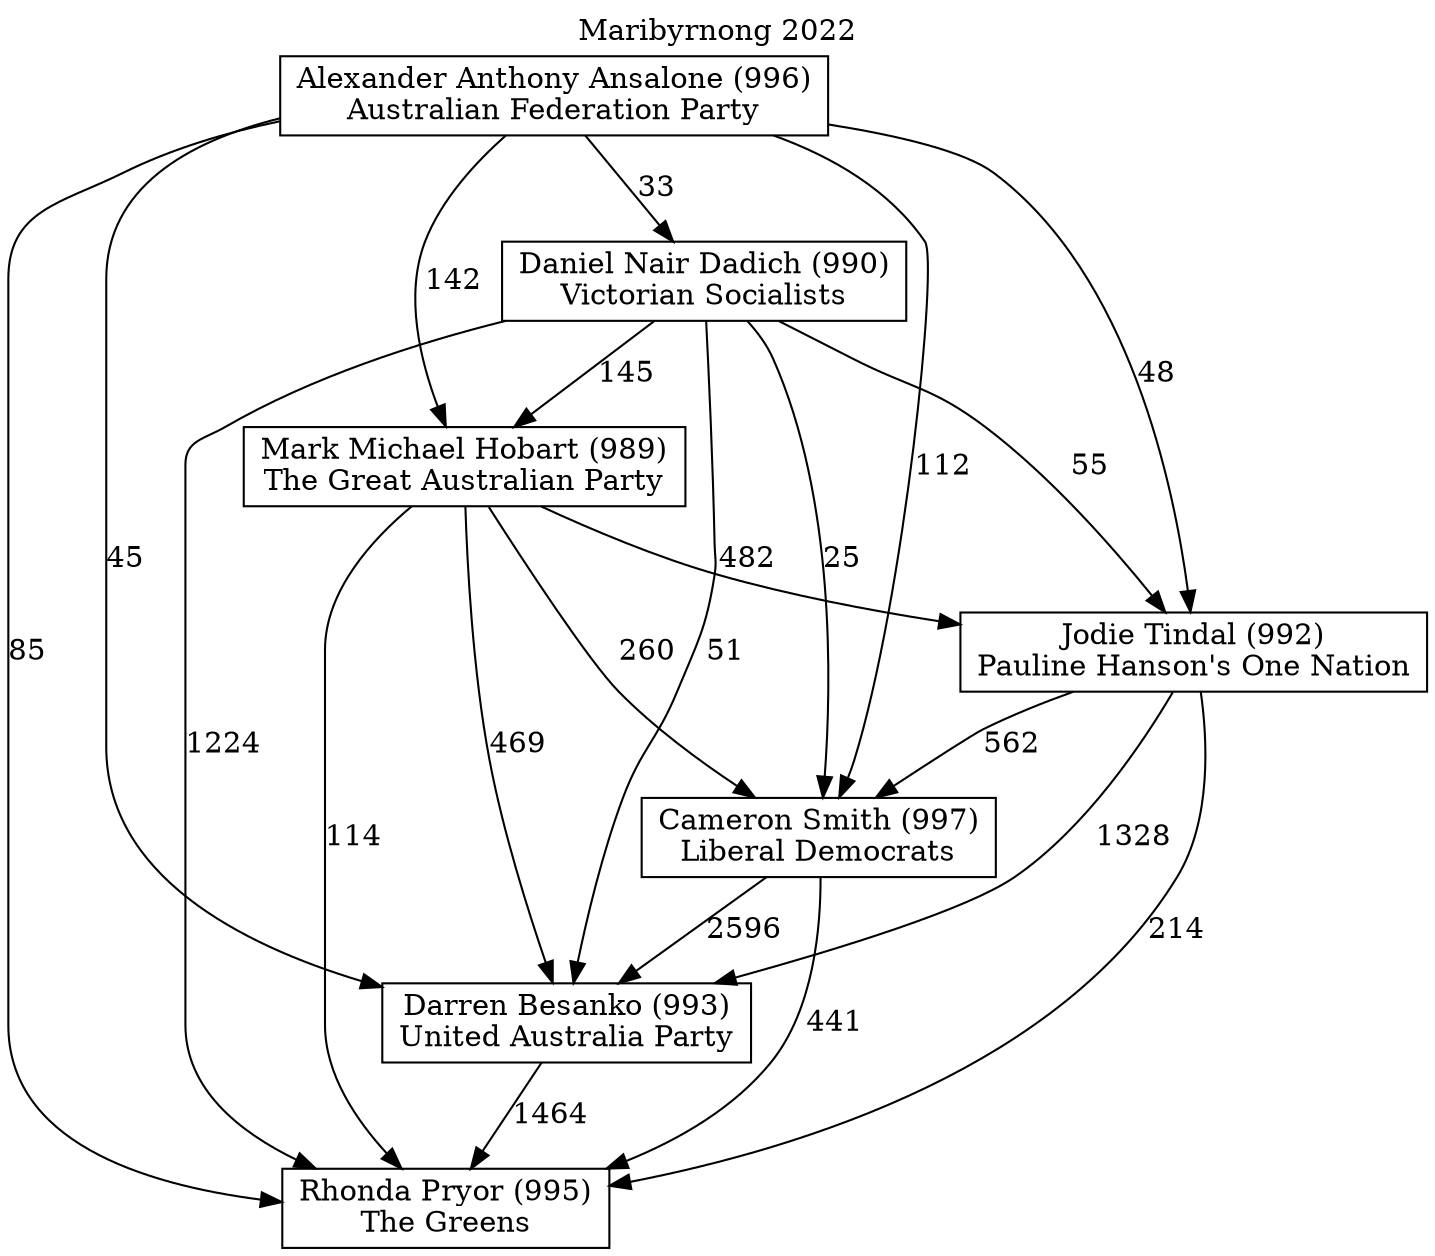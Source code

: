 // House preference flow
digraph "Rhonda Pryor (995)_Maribyrnong_2022" {
	graph [label="Maribyrnong 2022" labelloc=t mclimit=10]
	node [shape=box]
	"Rhonda Pryor (995)" [label="Rhonda Pryor (995)
The Greens"]
	"Darren Besanko (993)" [label="Darren Besanko (993)
United Australia Party"]
	"Cameron Smith (997)" [label="Cameron Smith (997)
Liberal Democrats"]
	"Jodie Tindal (992)" [label="Jodie Tindal (992)
Pauline Hanson's One Nation"]
	"Mark Michael Hobart (989)" [label="Mark Michael Hobart (989)
The Great Australian Party"]
	"Daniel Nair Dadich (990)" [label="Daniel Nair Dadich (990)
Victorian Socialists"]
	"Alexander Anthony Ansalone (996)" [label="Alexander Anthony Ansalone (996)
Australian Federation Party"]
	"Rhonda Pryor (995)" [label="Rhonda Pryor (995)
The Greens"]
	"Cameron Smith (997)" [label="Cameron Smith (997)
Liberal Democrats"]
	"Jodie Tindal (992)" [label="Jodie Tindal (992)
Pauline Hanson's One Nation"]
	"Mark Michael Hobart (989)" [label="Mark Michael Hobart (989)
The Great Australian Party"]
	"Daniel Nair Dadich (990)" [label="Daniel Nair Dadich (990)
Victorian Socialists"]
	"Alexander Anthony Ansalone (996)" [label="Alexander Anthony Ansalone (996)
Australian Federation Party"]
	"Rhonda Pryor (995)" [label="Rhonda Pryor (995)
The Greens"]
	"Jodie Tindal (992)" [label="Jodie Tindal (992)
Pauline Hanson's One Nation"]
	"Mark Michael Hobart (989)" [label="Mark Michael Hobart (989)
The Great Australian Party"]
	"Daniel Nair Dadich (990)" [label="Daniel Nair Dadich (990)
Victorian Socialists"]
	"Alexander Anthony Ansalone (996)" [label="Alexander Anthony Ansalone (996)
Australian Federation Party"]
	"Rhonda Pryor (995)" [label="Rhonda Pryor (995)
The Greens"]
	"Mark Michael Hobart (989)" [label="Mark Michael Hobart (989)
The Great Australian Party"]
	"Daniel Nair Dadich (990)" [label="Daniel Nair Dadich (990)
Victorian Socialists"]
	"Alexander Anthony Ansalone (996)" [label="Alexander Anthony Ansalone (996)
Australian Federation Party"]
	"Rhonda Pryor (995)" [label="Rhonda Pryor (995)
The Greens"]
	"Daniel Nair Dadich (990)" [label="Daniel Nair Dadich (990)
Victorian Socialists"]
	"Alexander Anthony Ansalone (996)" [label="Alexander Anthony Ansalone (996)
Australian Federation Party"]
	"Rhonda Pryor (995)" [label="Rhonda Pryor (995)
The Greens"]
	"Alexander Anthony Ansalone (996)" [label="Alexander Anthony Ansalone (996)
Australian Federation Party"]
	"Alexander Anthony Ansalone (996)" [label="Alexander Anthony Ansalone (996)
Australian Federation Party"]
	"Daniel Nair Dadich (990)" [label="Daniel Nair Dadich (990)
Victorian Socialists"]
	"Alexander Anthony Ansalone (996)" [label="Alexander Anthony Ansalone (996)
Australian Federation Party"]
	"Alexander Anthony Ansalone (996)" [label="Alexander Anthony Ansalone (996)
Australian Federation Party"]
	"Mark Michael Hobart (989)" [label="Mark Michael Hobart (989)
The Great Australian Party"]
	"Daniel Nair Dadich (990)" [label="Daniel Nair Dadich (990)
Victorian Socialists"]
	"Alexander Anthony Ansalone (996)" [label="Alexander Anthony Ansalone (996)
Australian Federation Party"]
	"Mark Michael Hobart (989)" [label="Mark Michael Hobart (989)
The Great Australian Party"]
	"Alexander Anthony Ansalone (996)" [label="Alexander Anthony Ansalone (996)
Australian Federation Party"]
	"Alexander Anthony Ansalone (996)" [label="Alexander Anthony Ansalone (996)
Australian Federation Party"]
	"Daniel Nair Dadich (990)" [label="Daniel Nair Dadich (990)
Victorian Socialists"]
	"Alexander Anthony Ansalone (996)" [label="Alexander Anthony Ansalone (996)
Australian Federation Party"]
	"Alexander Anthony Ansalone (996)" [label="Alexander Anthony Ansalone (996)
Australian Federation Party"]
	"Jodie Tindal (992)" [label="Jodie Tindal (992)
Pauline Hanson's One Nation"]
	"Mark Michael Hobart (989)" [label="Mark Michael Hobart (989)
The Great Australian Party"]
	"Daniel Nair Dadich (990)" [label="Daniel Nair Dadich (990)
Victorian Socialists"]
	"Alexander Anthony Ansalone (996)" [label="Alexander Anthony Ansalone (996)
Australian Federation Party"]
	"Jodie Tindal (992)" [label="Jodie Tindal (992)
Pauline Hanson's One Nation"]
	"Daniel Nair Dadich (990)" [label="Daniel Nair Dadich (990)
Victorian Socialists"]
	"Alexander Anthony Ansalone (996)" [label="Alexander Anthony Ansalone (996)
Australian Federation Party"]
	"Jodie Tindal (992)" [label="Jodie Tindal (992)
Pauline Hanson's One Nation"]
	"Alexander Anthony Ansalone (996)" [label="Alexander Anthony Ansalone (996)
Australian Federation Party"]
	"Alexander Anthony Ansalone (996)" [label="Alexander Anthony Ansalone (996)
Australian Federation Party"]
	"Daniel Nair Dadich (990)" [label="Daniel Nair Dadich (990)
Victorian Socialists"]
	"Alexander Anthony Ansalone (996)" [label="Alexander Anthony Ansalone (996)
Australian Federation Party"]
	"Alexander Anthony Ansalone (996)" [label="Alexander Anthony Ansalone (996)
Australian Federation Party"]
	"Mark Michael Hobart (989)" [label="Mark Michael Hobart (989)
The Great Australian Party"]
	"Daniel Nair Dadich (990)" [label="Daniel Nair Dadich (990)
Victorian Socialists"]
	"Alexander Anthony Ansalone (996)" [label="Alexander Anthony Ansalone (996)
Australian Federation Party"]
	"Mark Michael Hobart (989)" [label="Mark Michael Hobart (989)
The Great Australian Party"]
	"Alexander Anthony Ansalone (996)" [label="Alexander Anthony Ansalone (996)
Australian Federation Party"]
	"Alexander Anthony Ansalone (996)" [label="Alexander Anthony Ansalone (996)
Australian Federation Party"]
	"Daniel Nair Dadich (990)" [label="Daniel Nair Dadich (990)
Victorian Socialists"]
	"Alexander Anthony Ansalone (996)" [label="Alexander Anthony Ansalone (996)
Australian Federation Party"]
	"Alexander Anthony Ansalone (996)" [label="Alexander Anthony Ansalone (996)
Australian Federation Party"]
	"Cameron Smith (997)" [label="Cameron Smith (997)
Liberal Democrats"]
	"Jodie Tindal (992)" [label="Jodie Tindal (992)
Pauline Hanson's One Nation"]
	"Mark Michael Hobart (989)" [label="Mark Michael Hobart (989)
The Great Australian Party"]
	"Daniel Nair Dadich (990)" [label="Daniel Nair Dadich (990)
Victorian Socialists"]
	"Alexander Anthony Ansalone (996)" [label="Alexander Anthony Ansalone (996)
Australian Federation Party"]
	"Cameron Smith (997)" [label="Cameron Smith (997)
Liberal Democrats"]
	"Mark Michael Hobart (989)" [label="Mark Michael Hobart (989)
The Great Australian Party"]
	"Daniel Nair Dadich (990)" [label="Daniel Nair Dadich (990)
Victorian Socialists"]
	"Alexander Anthony Ansalone (996)" [label="Alexander Anthony Ansalone (996)
Australian Federation Party"]
	"Cameron Smith (997)" [label="Cameron Smith (997)
Liberal Democrats"]
	"Daniel Nair Dadich (990)" [label="Daniel Nair Dadich (990)
Victorian Socialists"]
	"Alexander Anthony Ansalone (996)" [label="Alexander Anthony Ansalone (996)
Australian Federation Party"]
	"Cameron Smith (997)" [label="Cameron Smith (997)
Liberal Democrats"]
	"Alexander Anthony Ansalone (996)" [label="Alexander Anthony Ansalone (996)
Australian Federation Party"]
	"Alexander Anthony Ansalone (996)" [label="Alexander Anthony Ansalone (996)
Australian Federation Party"]
	"Daniel Nair Dadich (990)" [label="Daniel Nair Dadich (990)
Victorian Socialists"]
	"Alexander Anthony Ansalone (996)" [label="Alexander Anthony Ansalone (996)
Australian Federation Party"]
	"Alexander Anthony Ansalone (996)" [label="Alexander Anthony Ansalone (996)
Australian Federation Party"]
	"Mark Michael Hobart (989)" [label="Mark Michael Hobart (989)
The Great Australian Party"]
	"Daniel Nair Dadich (990)" [label="Daniel Nair Dadich (990)
Victorian Socialists"]
	"Alexander Anthony Ansalone (996)" [label="Alexander Anthony Ansalone (996)
Australian Federation Party"]
	"Mark Michael Hobart (989)" [label="Mark Michael Hobart (989)
The Great Australian Party"]
	"Alexander Anthony Ansalone (996)" [label="Alexander Anthony Ansalone (996)
Australian Federation Party"]
	"Alexander Anthony Ansalone (996)" [label="Alexander Anthony Ansalone (996)
Australian Federation Party"]
	"Daniel Nair Dadich (990)" [label="Daniel Nair Dadich (990)
Victorian Socialists"]
	"Alexander Anthony Ansalone (996)" [label="Alexander Anthony Ansalone (996)
Australian Federation Party"]
	"Alexander Anthony Ansalone (996)" [label="Alexander Anthony Ansalone (996)
Australian Federation Party"]
	"Jodie Tindal (992)" [label="Jodie Tindal (992)
Pauline Hanson's One Nation"]
	"Mark Michael Hobart (989)" [label="Mark Michael Hobart (989)
The Great Australian Party"]
	"Daniel Nair Dadich (990)" [label="Daniel Nair Dadich (990)
Victorian Socialists"]
	"Alexander Anthony Ansalone (996)" [label="Alexander Anthony Ansalone (996)
Australian Federation Party"]
	"Jodie Tindal (992)" [label="Jodie Tindal (992)
Pauline Hanson's One Nation"]
	"Daniel Nair Dadich (990)" [label="Daniel Nair Dadich (990)
Victorian Socialists"]
	"Alexander Anthony Ansalone (996)" [label="Alexander Anthony Ansalone (996)
Australian Federation Party"]
	"Jodie Tindal (992)" [label="Jodie Tindal (992)
Pauline Hanson's One Nation"]
	"Alexander Anthony Ansalone (996)" [label="Alexander Anthony Ansalone (996)
Australian Federation Party"]
	"Alexander Anthony Ansalone (996)" [label="Alexander Anthony Ansalone (996)
Australian Federation Party"]
	"Daniel Nair Dadich (990)" [label="Daniel Nair Dadich (990)
Victorian Socialists"]
	"Alexander Anthony Ansalone (996)" [label="Alexander Anthony Ansalone (996)
Australian Federation Party"]
	"Alexander Anthony Ansalone (996)" [label="Alexander Anthony Ansalone (996)
Australian Federation Party"]
	"Mark Michael Hobart (989)" [label="Mark Michael Hobart (989)
The Great Australian Party"]
	"Daniel Nair Dadich (990)" [label="Daniel Nair Dadich (990)
Victorian Socialists"]
	"Alexander Anthony Ansalone (996)" [label="Alexander Anthony Ansalone (996)
Australian Federation Party"]
	"Mark Michael Hobart (989)" [label="Mark Michael Hobart (989)
The Great Australian Party"]
	"Alexander Anthony Ansalone (996)" [label="Alexander Anthony Ansalone (996)
Australian Federation Party"]
	"Alexander Anthony Ansalone (996)" [label="Alexander Anthony Ansalone (996)
Australian Federation Party"]
	"Daniel Nair Dadich (990)" [label="Daniel Nair Dadich (990)
Victorian Socialists"]
	"Alexander Anthony Ansalone (996)" [label="Alexander Anthony Ansalone (996)
Australian Federation Party"]
	"Alexander Anthony Ansalone (996)" [label="Alexander Anthony Ansalone (996)
Australian Federation Party"]
	"Darren Besanko (993)" [label="Darren Besanko (993)
United Australia Party"]
	"Cameron Smith (997)" [label="Cameron Smith (997)
Liberal Democrats"]
	"Jodie Tindal (992)" [label="Jodie Tindal (992)
Pauline Hanson's One Nation"]
	"Mark Michael Hobart (989)" [label="Mark Michael Hobart (989)
The Great Australian Party"]
	"Daniel Nair Dadich (990)" [label="Daniel Nair Dadich (990)
Victorian Socialists"]
	"Alexander Anthony Ansalone (996)" [label="Alexander Anthony Ansalone (996)
Australian Federation Party"]
	"Darren Besanko (993)" [label="Darren Besanko (993)
United Australia Party"]
	"Jodie Tindal (992)" [label="Jodie Tindal (992)
Pauline Hanson's One Nation"]
	"Mark Michael Hobart (989)" [label="Mark Michael Hobart (989)
The Great Australian Party"]
	"Daniel Nair Dadich (990)" [label="Daniel Nair Dadich (990)
Victorian Socialists"]
	"Alexander Anthony Ansalone (996)" [label="Alexander Anthony Ansalone (996)
Australian Federation Party"]
	"Darren Besanko (993)" [label="Darren Besanko (993)
United Australia Party"]
	"Mark Michael Hobart (989)" [label="Mark Michael Hobart (989)
The Great Australian Party"]
	"Daniel Nair Dadich (990)" [label="Daniel Nair Dadich (990)
Victorian Socialists"]
	"Alexander Anthony Ansalone (996)" [label="Alexander Anthony Ansalone (996)
Australian Federation Party"]
	"Darren Besanko (993)" [label="Darren Besanko (993)
United Australia Party"]
	"Daniel Nair Dadich (990)" [label="Daniel Nair Dadich (990)
Victorian Socialists"]
	"Alexander Anthony Ansalone (996)" [label="Alexander Anthony Ansalone (996)
Australian Federation Party"]
	"Darren Besanko (993)" [label="Darren Besanko (993)
United Australia Party"]
	"Alexander Anthony Ansalone (996)" [label="Alexander Anthony Ansalone (996)
Australian Federation Party"]
	"Alexander Anthony Ansalone (996)" [label="Alexander Anthony Ansalone (996)
Australian Federation Party"]
	"Daniel Nair Dadich (990)" [label="Daniel Nair Dadich (990)
Victorian Socialists"]
	"Alexander Anthony Ansalone (996)" [label="Alexander Anthony Ansalone (996)
Australian Federation Party"]
	"Alexander Anthony Ansalone (996)" [label="Alexander Anthony Ansalone (996)
Australian Federation Party"]
	"Mark Michael Hobart (989)" [label="Mark Michael Hobart (989)
The Great Australian Party"]
	"Daniel Nair Dadich (990)" [label="Daniel Nair Dadich (990)
Victorian Socialists"]
	"Alexander Anthony Ansalone (996)" [label="Alexander Anthony Ansalone (996)
Australian Federation Party"]
	"Mark Michael Hobart (989)" [label="Mark Michael Hobart (989)
The Great Australian Party"]
	"Alexander Anthony Ansalone (996)" [label="Alexander Anthony Ansalone (996)
Australian Federation Party"]
	"Alexander Anthony Ansalone (996)" [label="Alexander Anthony Ansalone (996)
Australian Federation Party"]
	"Daniel Nair Dadich (990)" [label="Daniel Nair Dadich (990)
Victorian Socialists"]
	"Alexander Anthony Ansalone (996)" [label="Alexander Anthony Ansalone (996)
Australian Federation Party"]
	"Alexander Anthony Ansalone (996)" [label="Alexander Anthony Ansalone (996)
Australian Federation Party"]
	"Jodie Tindal (992)" [label="Jodie Tindal (992)
Pauline Hanson's One Nation"]
	"Mark Michael Hobart (989)" [label="Mark Michael Hobart (989)
The Great Australian Party"]
	"Daniel Nair Dadich (990)" [label="Daniel Nair Dadich (990)
Victorian Socialists"]
	"Alexander Anthony Ansalone (996)" [label="Alexander Anthony Ansalone (996)
Australian Federation Party"]
	"Jodie Tindal (992)" [label="Jodie Tindal (992)
Pauline Hanson's One Nation"]
	"Daniel Nair Dadich (990)" [label="Daniel Nair Dadich (990)
Victorian Socialists"]
	"Alexander Anthony Ansalone (996)" [label="Alexander Anthony Ansalone (996)
Australian Federation Party"]
	"Jodie Tindal (992)" [label="Jodie Tindal (992)
Pauline Hanson's One Nation"]
	"Alexander Anthony Ansalone (996)" [label="Alexander Anthony Ansalone (996)
Australian Federation Party"]
	"Alexander Anthony Ansalone (996)" [label="Alexander Anthony Ansalone (996)
Australian Federation Party"]
	"Daniel Nair Dadich (990)" [label="Daniel Nair Dadich (990)
Victorian Socialists"]
	"Alexander Anthony Ansalone (996)" [label="Alexander Anthony Ansalone (996)
Australian Federation Party"]
	"Alexander Anthony Ansalone (996)" [label="Alexander Anthony Ansalone (996)
Australian Federation Party"]
	"Mark Michael Hobart (989)" [label="Mark Michael Hobart (989)
The Great Australian Party"]
	"Daniel Nair Dadich (990)" [label="Daniel Nair Dadich (990)
Victorian Socialists"]
	"Alexander Anthony Ansalone (996)" [label="Alexander Anthony Ansalone (996)
Australian Federation Party"]
	"Mark Michael Hobart (989)" [label="Mark Michael Hobart (989)
The Great Australian Party"]
	"Alexander Anthony Ansalone (996)" [label="Alexander Anthony Ansalone (996)
Australian Federation Party"]
	"Alexander Anthony Ansalone (996)" [label="Alexander Anthony Ansalone (996)
Australian Federation Party"]
	"Daniel Nair Dadich (990)" [label="Daniel Nair Dadich (990)
Victorian Socialists"]
	"Alexander Anthony Ansalone (996)" [label="Alexander Anthony Ansalone (996)
Australian Federation Party"]
	"Alexander Anthony Ansalone (996)" [label="Alexander Anthony Ansalone (996)
Australian Federation Party"]
	"Cameron Smith (997)" [label="Cameron Smith (997)
Liberal Democrats"]
	"Jodie Tindal (992)" [label="Jodie Tindal (992)
Pauline Hanson's One Nation"]
	"Mark Michael Hobart (989)" [label="Mark Michael Hobart (989)
The Great Australian Party"]
	"Daniel Nair Dadich (990)" [label="Daniel Nair Dadich (990)
Victorian Socialists"]
	"Alexander Anthony Ansalone (996)" [label="Alexander Anthony Ansalone (996)
Australian Federation Party"]
	"Cameron Smith (997)" [label="Cameron Smith (997)
Liberal Democrats"]
	"Mark Michael Hobart (989)" [label="Mark Michael Hobart (989)
The Great Australian Party"]
	"Daniel Nair Dadich (990)" [label="Daniel Nair Dadich (990)
Victorian Socialists"]
	"Alexander Anthony Ansalone (996)" [label="Alexander Anthony Ansalone (996)
Australian Federation Party"]
	"Cameron Smith (997)" [label="Cameron Smith (997)
Liberal Democrats"]
	"Daniel Nair Dadich (990)" [label="Daniel Nair Dadich (990)
Victorian Socialists"]
	"Alexander Anthony Ansalone (996)" [label="Alexander Anthony Ansalone (996)
Australian Federation Party"]
	"Cameron Smith (997)" [label="Cameron Smith (997)
Liberal Democrats"]
	"Alexander Anthony Ansalone (996)" [label="Alexander Anthony Ansalone (996)
Australian Federation Party"]
	"Alexander Anthony Ansalone (996)" [label="Alexander Anthony Ansalone (996)
Australian Federation Party"]
	"Daniel Nair Dadich (990)" [label="Daniel Nair Dadich (990)
Victorian Socialists"]
	"Alexander Anthony Ansalone (996)" [label="Alexander Anthony Ansalone (996)
Australian Federation Party"]
	"Alexander Anthony Ansalone (996)" [label="Alexander Anthony Ansalone (996)
Australian Federation Party"]
	"Mark Michael Hobart (989)" [label="Mark Michael Hobart (989)
The Great Australian Party"]
	"Daniel Nair Dadich (990)" [label="Daniel Nair Dadich (990)
Victorian Socialists"]
	"Alexander Anthony Ansalone (996)" [label="Alexander Anthony Ansalone (996)
Australian Federation Party"]
	"Mark Michael Hobart (989)" [label="Mark Michael Hobart (989)
The Great Australian Party"]
	"Alexander Anthony Ansalone (996)" [label="Alexander Anthony Ansalone (996)
Australian Federation Party"]
	"Alexander Anthony Ansalone (996)" [label="Alexander Anthony Ansalone (996)
Australian Federation Party"]
	"Daniel Nair Dadich (990)" [label="Daniel Nair Dadich (990)
Victorian Socialists"]
	"Alexander Anthony Ansalone (996)" [label="Alexander Anthony Ansalone (996)
Australian Federation Party"]
	"Alexander Anthony Ansalone (996)" [label="Alexander Anthony Ansalone (996)
Australian Federation Party"]
	"Jodie Tindal (992)" [label="Jodie Tindal (992)
Pauline Hanson's One Nation"]
	"Mark Michael Hobart (989)" [label="Mark Michael Hobart (989)
The Great Australian Party"]
	"Daniel Nair Dadich (990)" [label="Daniel Nair Dadich (990)
Victorian Socialists"]
	"Alexander Anthony Ansalone (996)" [label="Alexander Anthony Ansalone (996)
Australian Federation Party"]
	"Jodie Tindal (992)" [label="Jodie Tindal (992)
Pauline Hanson's One Nation"]
	"Daniel Nair Dadich (990)" [label="Daniel Nair Dadich (990)
Victorian Socialists"]
	"Alexander Anthony Ansalone (996)" [label="Alexander Anthony Ansalone (996)
Australian Federation Party"]
	"Jodie Tindal (992)" [label="Jodie Tindal (992)
Pauline Hanson's One Nation"]
	"Alexander Anthony Ansalone (996)" [label="Alexander Anthony Ansalone (996)
Australian Federation Party"]
	"Alexander Anthony Ansalone (996)" [label="Alexander Anthony Ansalone (996)
Australian Federation Party"]
	"Daniel Nair Dadich (990)" [label="Daniel Nair Dadich (990)
Victorian Socialists"]
	"Alexander Anthony Ansalone (996)" [label="Alexander Anthony Ansalone (996)
Australian Federation Party"]
	"Alexander Anthony Ansalone (996)" [label="Alexander Anthony Ansalone (996)
Australian Federation Party"]
	"Mark Michael Hobart (989)" [label="Mark Michael Hobart (989)
The Great Australian Party"]
	"Daniel Nair Dadich (990)" [label="Daniel Nair Dadich (990)
Victorian Socialists"]
	"Alexander Anthony Ansalone (996)" [label="Alexander Anthony Ansalone (996)
Australian Federation Party"]
	"Mark Michael Hobart (989)" [label="Mark Michael Hobart (989)
The Great Australian Party"]
	"Alexander Anthony Ansalone (996)" [label="Alexander Anthony Ansalone (996)
Australian Federation Party"]
	"Alexander Anthony Ansalone (996)" [label="Alexander Anthony Ansalone (996)
Australian Federation Party"]
	"Daniel Nair Dadich (990)" [label="Daniel Nair Dadich (990)
Victorian Socialists"]
	"Alexander Anthony Ansalone (996)" [label="Alexander Anthony Ansalone (996)
Australian Federation Party"]
	"Alexander Anthony Ansalone (996)" [label="Alexander Anthony Ansalone (996)
Australian Federation Party"]
	"Darren Besanko (993)" -> "Rhonda Pryor (995)" [label=1464]
	"Cameron Smith (997)" -> "Darren Besanko (993)" [label=2596]
	"Jodie Tindal (992)" -> "Cameron Smith (997)" [label=562]
	"Mark Michael Hobart (989)" -> "Jodie Tindal (992)" [label=482]
	"Daniel Nair Dadich (990)" -> "Mark Michael Hobart (989)" [label=145]
	"Alexander Anthony Ansalone (996)" -> "Daniel Nair Dadich (990)" [label=33]
	"Cameron Smith (997)" -> "Rhonda Pryor (995)" [label=441]
	"Jodie Tindal (992)" -> "Rhonda Pryor (995)" [label=214]
	"Mark Michael Hobart (989)" -> "Rhonda Pryor (995)" [label=114]
	"Daniel Nair Dadich (990)" -> "Rhonda Pryor (995)" [label=1224]
	"Alexander Anthony Ansalone (996)" -> "Rhonda Pryor (995)" [label=85]
	"Alexander Anthony Ansalone (996)" -> "Mark Michael Hobart (989)" [label=142]
	"Daniel Nair Dadich (990)" -> "Jodie Tindal (992)" [label=55]
	"Alexander Anthony Ansalone (996)" -> "Jodie Tindal (992)" [label=48]
	"Mark Michael Hobart (989)" -> "Cameron Smith (997)" [label=260]
	"Daniel Nair Dadich (990)" -> "Cameron Smith (997)" [label=25]
	"Alexander Anthony Ansalone (996)" -> "Cameron Smith (997)" [label=112]
	"Jodie Tindal (992)" -> "Darren Besanko (993)" [label=1328]
	"Mark Michael Hobart (989)" -> "Darren Besanko (993)" [label=469]
	"Daniel Nair Dadich (990)" -> "Darren Besanko (993)" [label=51]
	"Alexander Anthony Ansalone (996)" -> "Darren Besanko (993)" [label=45]
}
